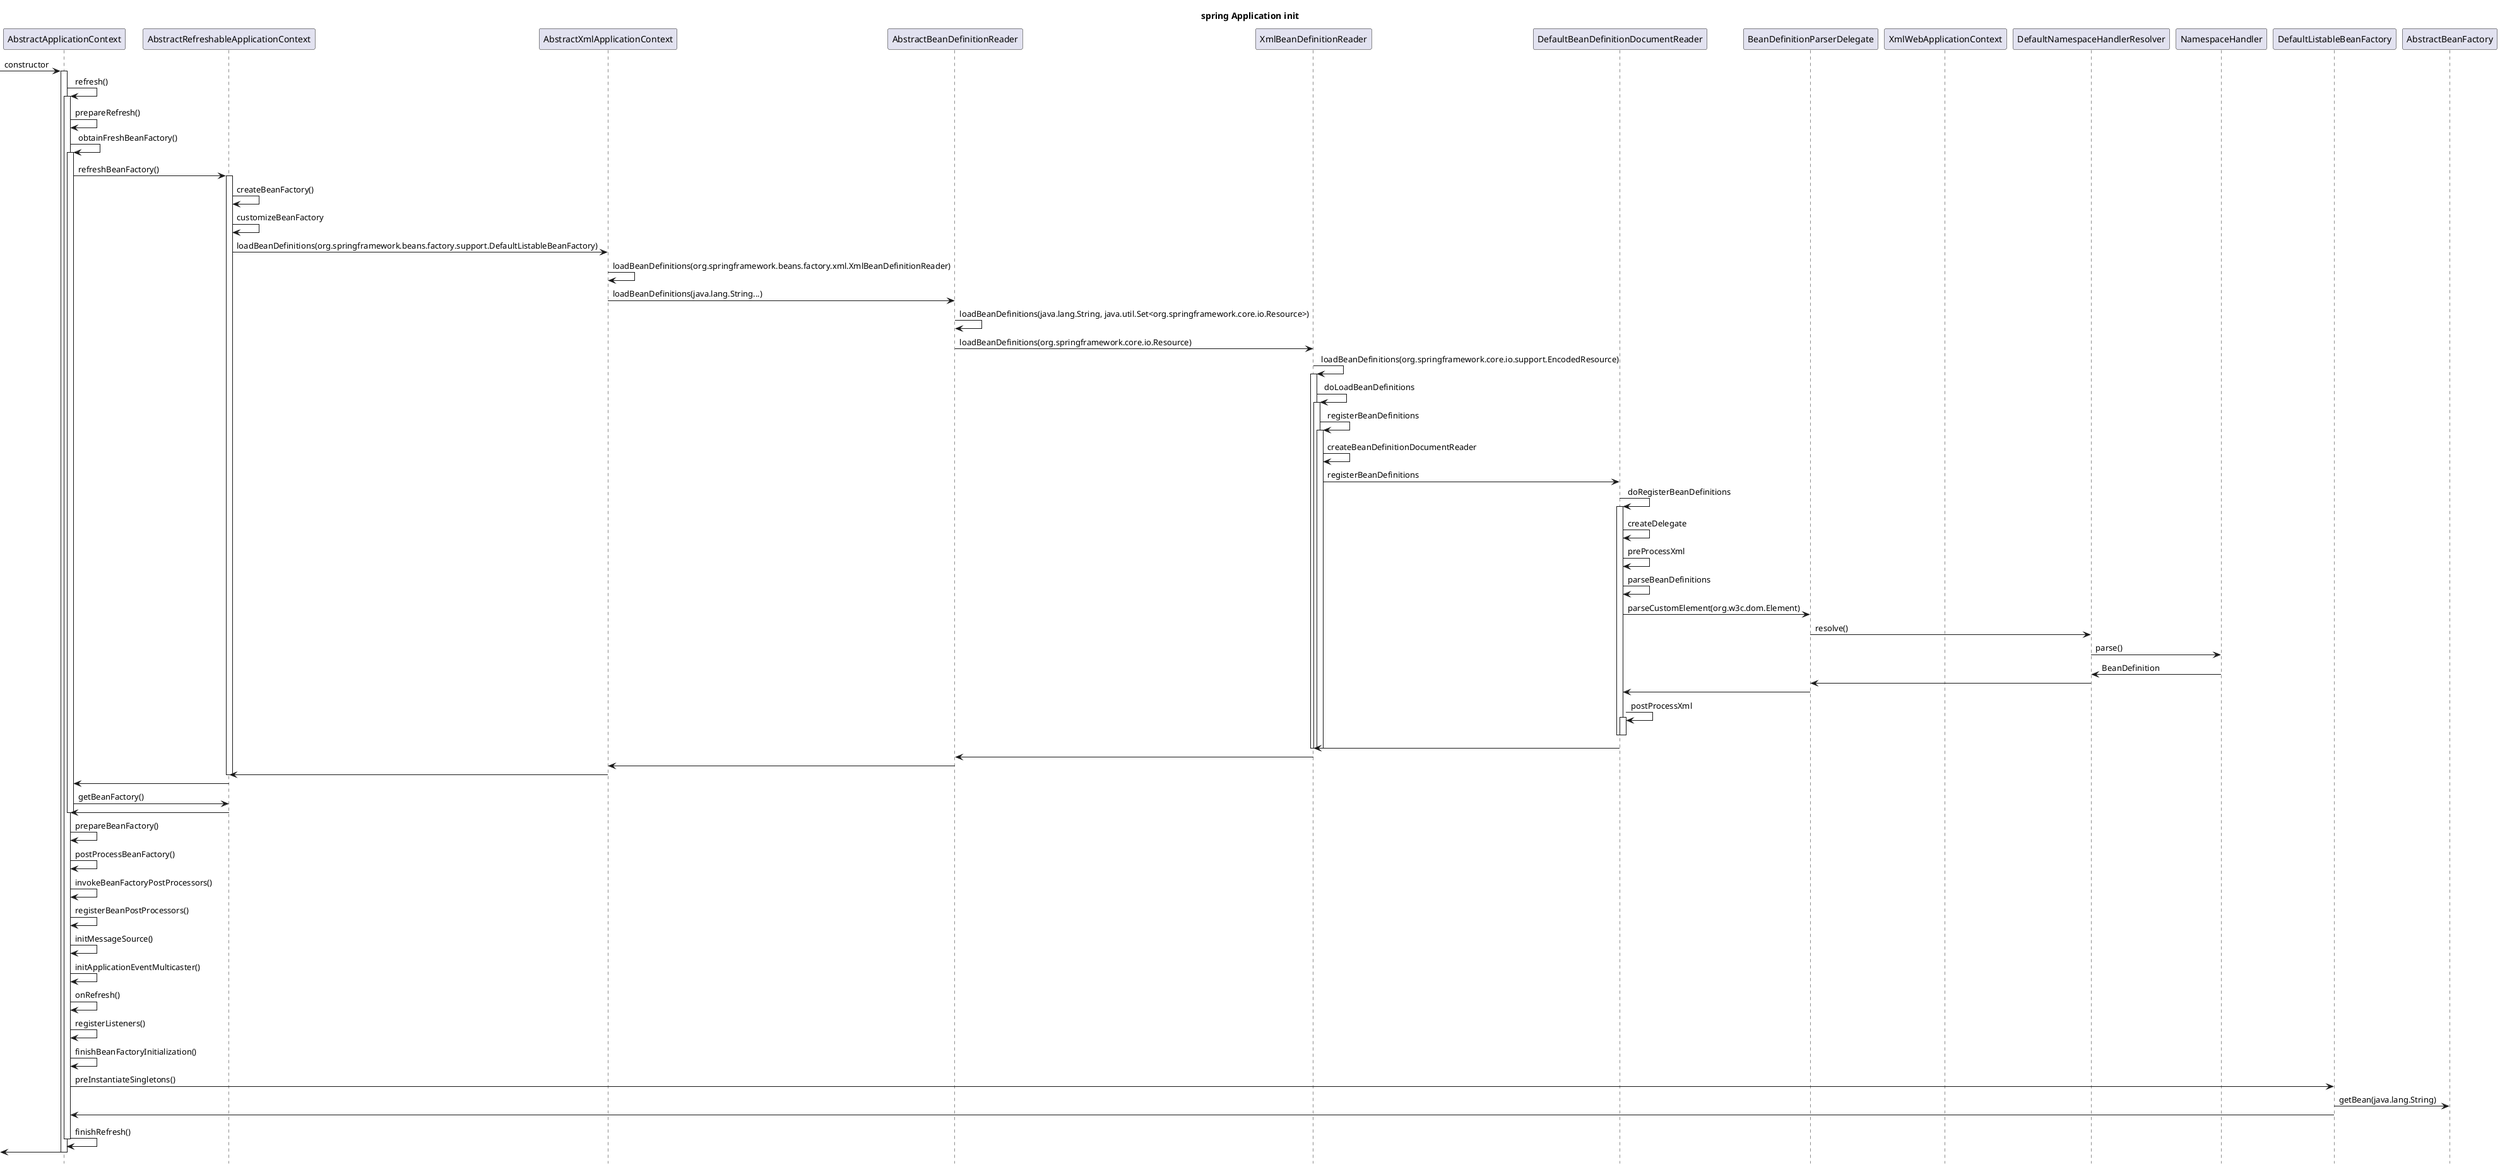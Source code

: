 @startuml
hide footbox
title spring Application init


participant AbstractApplicationContext
participant AbstractRefreshableApplicationContext
participant AbstractXmlApplicationContext
participant AbstractBeanDefinitionReader

participant XmlBeanDefinitionReader

participant DefaultBeanDefinitionDocumentReader
participant BeanDefinitionParserDelegate
participant XmlWebApplicationContext

 -> AbstractApplicationContext : constructor
activate AbstractApplicationContext

    AbstractApplicationContext -> AbstractApplicationContext : refresh()
     activate AbstractApplicationContext

        AbstractApplicationContext -> AbstractApplicationContext : prepareRefresh()


        AbstractApplicationContext -> AbstractApplicationContext : obtainFreshBeanFactory()
            activate AbstractApplicationContext
            AbstractApplicationContext -> AbstractRefreshableApplicationContext : refreshBeanFactory()


                activate AbstractRefreshableApplicationContext
                AbstractRefreshableApplicationContext -> AbstractRefreshableApplicationContext : createBeanFactory()
                AbstractRefreshableApplicationContext -> AbstractRefreshableApplicationContext : customizeBeanFactory
                AbstractRefreshableApplicationContext -> AbstractXmlApplicationContext : loadBeanDefinitions(org.springframework.beans.factory.support.DefaultListableBeanFactory)
                    AbstractXmlApplicationContext -> AbstractXmlApplicationContext : loadBeanDefinitions(org.springframework.beans.factory.xml.XmlBeanDefinitionReader)
                        AbstractXmlApplicationContext -> AbstractBeanDefinitionReader : loadBeanDefinitions(java.lang.String...)
                            AbstractBeanDefinitionReader -> AbstractBeanDefinitionReader : loadBeanDefinitions(java.lang.String, java.util.Set<org.springframework.core.io.Resource>)
                                AbstractBeanDefinitionReader -> XmlBeanDefinitionReader : loadBeanDefinitions(org.springframework.core.io.Resource)
                                    XmlBeanDefinitionReader -> XmlBeanDefinitionReader:loadBeanDefinitions(org.springframework.core.io.support.EncodedResource)


                                        activate XmlBeanDefinitionReader
                                        XmlBeanDefinitionReader -> XmlBeanDefinitionReader: doLoadBeanDefinitions


                                            activate XmlBeanDefinitionReader
                                            XmlBeanDefinitionReader -> XmlBeanDefinitionReader : registerBeanDefinitions

                                                activate XmlBeanDefinitionReader
                                                XmlBeanDefinitionReader -> XmlBeanDefinitionReader : createBeanDefinitionDocumentReader

                                                XmlBeanDefinitionReader -> DefaultBeanDefinitionDocumentReader : registerBeanDefinitions

                                                    DefaultBeanDefinitionDocumentReader -> DefaultBeanDefinitionDocumentReader : doRegisterBeanDefinitions

                                                    activate DefaultBeanDefinitionDocumentReader
                                                        DefaultBeanDefinitionDocumentReader -> DefaultBeanDefinitionDocumentReader : createDelegate
                                                        DefaultBeanDefinitionDocumentReader -> DefaultBeanDefinitionDocumentReader : preProcessXml
                                                        DefaultBeanDefinitionDocumentReader -> DefaultBeanDefinitionDocumentReader : parseBeanDefinitions
                                                            DefaultBeanDefinitionDocumentReader -> BeanDefinitionParserDelegate : parseCustomElement(org.w3c.dom.Element)

                                                                BeanDefinitionParserDelegate -> DefaultNamespaceHandlerResolver : resolve()
                                                                    DefaultNamespaceHandlerResolver -> NamespaceHandler : parse()
                                                                    DefaultNamespaceHandlerResolver <- NamespaceHandler : BeanDefinition
                                                                BeanDefinitionParserDelegate <- DefaultNamespaceHandlerResolver
                                                            DefaultBeanDefinitionDocumentReader <- BeanDefinitionParserDelegate

                                                        DefaultBeanDefinitionDocumentReader -> DefaultBeanDefinitionDocumentReader : postProcessXml

                                                        activate DefaultBeanDefinitionDocumentReader
                                                        deactivate DefaultBeanDefinitionDocumentReader
                                                    deactivate DefaultBeanDefinitionDocumentReader


                                                XmlBeanDefinitionReader <- DefaultBeanDefinitionDocumentReader
                                                deactivate DefaultBeanDefinitionDocumentReader

                                             deactivate XmlBeanDefinitionReader

                                        deactivate XmlBeanDefinitionReader
                                    deactivate XmlBeanDefinitionReader
                                AbstractBeanDefinitionReader <- XmlBeanDefinitionReader

                             AbstractXmlApplicationContext <- AbstractBeanDefinitionReader
                AbstractRefreshableApplicationContext <- AbstractXmlApplicationContext

                deactivate AbstractRefreshableApplicationContext




            AbstractApplicationContext <- AbstractRefreshableApplicationContext
            AbstractApplicationContext -> AbstractRefreshableApplicationContext:getBeanFactory()
            AbstractApplicationContext <- AbstractRefreshableApplicationContext
            deactivate AbstractApplicationContext


        AbstractApplicationContext-> AbstractApplicationContext:prepareBeanFactory()



         AbstractApplicationContext-> AbstractApplicationContext:postProcessBeanFactory()
         AbstractApplicationContext-> AbstractApplicationContext:invokeBeanFactoryPostProcessors()
         AbstractApplicationContext-> AbstractApplicationContext:registerBeanPostProcessors()
         AbstractApplicationContext-> AbstractApplicationContext:initMessageSource()
         AbstractApplicationContext-> AbstractApplicationContext:initApplicationEventMulticaster()
         AbstractApplicationContext-> AbstractApplicationContext:onRefresh()
         AbstractApplicationContext-> AbstractApplicationContext:registerListeners()
         AbstractApplicationContext-> AbstractApplicationContext:finishBeanFactoryInitialization()
            AbstractApplicationContext -> DefaultListableBeanFactory:preInstantiateSingletons()
                DefaultListableBeanFactory->AbstractBeanFactory:getBean(java.lang.String)
            AbstractApplicationContext <- DefaultListableBeanFactory
         AbstractApplicationContext-> AbstractApplicationContext:finishRefresh()

    deactivate AbstractApplicationContext




<- AbstractApplicationContext
deactivate AbstractApplicationContext

@enduml